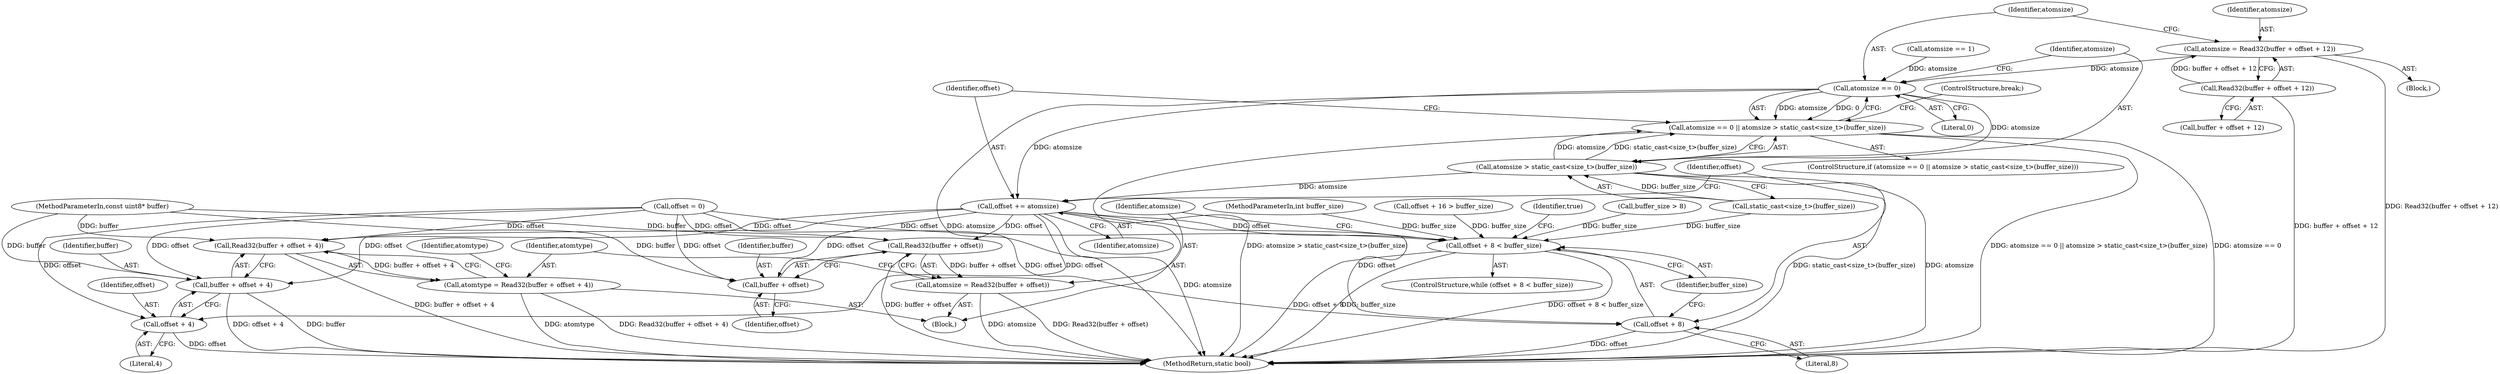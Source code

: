 digraph "0_Chrome_b2006ac87cec58363090e7d5e10d5d9e3bbda9f9@integer" {
"1000166" [label="(Call,atomsize = Read32(buffer + offset + 12))"];
"1000168" [label="(Call,Read32(buffer + offset + 12))"];
"1000176" [label="(Call,atomsize == 0)"];
"1000175" [label="(Call,atomsize == 0 || atomsize > static_cast<size_t>(buffer_size))"];
"1000179" [label="(Call,atomsize > static_cast<size_t>(buffer_size))"];
"1000185" [label="(Call,offset += atomsize)"];
"1000115" [label="(Call,offset + 8 < buffer_size)"];
"1000116" [label="(Call,offset + 8)"];
"1000124" [label="(Call,Read32(buffer + offset))"];
"1000122" [label="(Call,atomsize = Read32(buffer + offset))"];
"1000125" [label="(Call,buffer + offset)"];
"1000131" [label="(Call,Read32(buffer + offset + 4))"];
"1000129" [label="(Call,atomtype = Read32(buffer + offset + 4))"];
"1000132" [label="(Call,buffer + offset + 4)"];
"1000134" [label="(Call,offset + 4)"];
"1000185" [label="(Call,offset += atomsize)"];
"1000166" [label="(Call,atomsize = Read32(buffer + offset + 12))"];
"1000119" [label="(Identifier,buffer_size)"];
"1000135" [label="(Identifier,offset)"];
"1000104" [label="(MethodParameterIn,int buffer_size)"];
"1000138" [label="(Identifier,atomtype)"];
"1000150" [label="(Call,offset + 16 > buffer_size)"];
"1000103" [label="(MethodParameterIn,const uint8* buffer)"];
"1000129" [label="(Call,atomtype = Read32(buffer + offset + 4))"];
"1000116" [label="(Call,offset + 8)"];
"1000111" [label="(Call,offset = 0)"];
"1000187" [label="(Identifier,atomsize)"];
"1000115" [label="(Call,offset + 8 < buffer_size)"];
"1000175" [label="(Call,atomsize == 0 || atomsize > static_cast<size_t>(buffer_size))"];
"1000127" [label="(Identifier,offset)"];
"1000132" [label="(Call,buffer + offset + 4)"];
"1000122" [label="(Call,atomsize = Read32(buffer + offset))"];
"1000177" [label="(Identifier,atomsize)"];
"1000176" [label="(Call,atomsize == 0)"];
"1000130" [label="(Identifier,atomtype)"];
"1000169" [label="(Call,buffer + offset + 12)"];
"1000179" [label="(Call,atomsize > static_cast<size_t>(buffer_size))"];
"1000189" [label="(Identifier,true)"];
"1000148" [label="(Block,)"];
"1000136" [label="(Literal,4)"];
"1000107" [label="(Call,buffer_size > 8)"];
"1000125" [label="(Call,buffer + offset)"];
"1000168" [label="(Call,Read32(buffer + offset + 12))"];
"1000181" [label="(Call,static_cast<size_t>(buffer_size))"];
"1000167" [label="(Identifier,atomsize)"];
"1000134" [label="(Call,offset + 4)"];
"1000131" [label="(Call,Read32(buffer + offset + 4))"];
"1000174" [label="(ControlStructure,if (atomsize == 0 || atomsize > static_cast<size_t>(buffer_size)))"];
"1000133" [label="(Identifier,buffer)"];
"1000184" [label="(ControlStructure,break;)"];
"1000190" [label="(MethodReturn,static bool)"];
"1000178" [label="(Literal,0)"];
"1000186" [label="(Identifier,offset)"];
"1000114" [label="(ControlStructure,while (offset + 8 < buffer_size))"];
"1000145" [label="(Call,atomsize == 1)"];
"1000180" [label="(Identifier,atomsize)"];
"1000126" [label="(Identifier,buffer)"];
"1000120" [label="(Block,)"];
"1000118" [label="(Literal,8)"];
"1000123" [label="(Identifier,atomsize)"];
"1000124" [label="(Call,Read32(buffer + offset))"];
"1000117" [label="(Identifier,offset)"];
"1000166" -> "1000148"  [label="AST: "];
"1000166" -> "1000168"  [label="CFG: "];
"1000167" -> "1000166"  [label="AST: "];
"1000168" -> "1000166"  [label="AST: "];
"1000177" -> "1000166"  [label="CFG: "];
"1000166" -> "1000190"  [label="DDG: Read32(buffer + offset + 12)"];
"1000168" -> "1000166"  [label="DDG: buffer + offset + 12"];
"1000166" -> "1000176"  [label="DDG: atomsize"];
"1000168" -> "1000169"  [label="CFG: "];
"1000169" -> "1000168"  [label="AST: "];
"1000168" -> "1000190"  [label="DDG: buffer + offset + 12"];
"1000176" -> "1000175"  [label="AST: "];
"1000176" -> "1000178"  [label="CFG: "];
"1000177" -> "1000176"  [label="AST: "];
"1000178" -> "1000176"  [label="AST: "];
"1000180" -> "1000176"  [label="CFG: "];
"1000175" -> "1000176"  [label="CFG: "];
"1000176" -> "1000190"  [label="DDG: atomsize"];
"1000176" -> "1000175"  [label="DDG: atomsize"];
"1000176" -> "1000175"  [label="DDG: 0"];
"1000145" -> "1000176"  [label="DDG: atomsize"];
"1000176" -> "1000179"  [label="DDG: atomsize"];
"1000176" -> "1000185"  [label="DDG: atomsize"];
"1000175" -> "1000174"  [label="AST: "];
"1000175" -> "1000179"  [label="CFG: "];
"1000179" -> "1000175"  [label="AST: "];
"1000184" -> "1000175"  [label="CFG: "];
"1000186" -> "1000175"  [label="CFG: "];
"1000175" -> "1000190"  [label="DDG: atomsize == 0"];
"1000175" -> "1000190"  [label="DDG: atomsize > static_cast<size_t>(buffer_size)"];
"1000175" -> "1000190"  [label="DDG: atomsize == 0 || atomsize > static_cast<size_t>(buffer_size)"];
"1000179" -> "1000175"  [label="DDG: atomsize"];
"1000179" -> "1000175"  [label="DDG: static_cast<size_t>(buffer_size)"];
"1000179" -> "1000181"  [label="CFG: "];
"1000180" -> "1000179"  [label="AST: "];
"1000181" -> "1000179"  [label="AST: "];
"1000179" -> "1000190"  [label="DDG: static_cast<size_t>(buffer_size)"];
"1000179" -> "1000190"  [label="DDG: atomsize"];
"1000181" -> "1000179"  [label="DDG: buffer_size"];
"1000179" -> "1000185"  [label="DDG: atomsize"];
"1000185" -> "1000120"  [label="AST: "];
"1000185" -> "1000187"  [label="CFG: "];
"1000186" -> "1000185"  [label="AST: "];
"1000187" -> "1000185"  [label="AST: "];
"1000117" -> "1000185"  [label="CFG: "];
"1000185" -> "1000190"  [label="DDG: atomsize"];
"1000185" -> "1000115"  [label="DDG: offset"];
"1000185" -> "1000116"  [label="DDG: offset"];
"1000185" -> "1000124"  [label="DDG: offset"];
"1000185" -> "1000125"  [label="DDG: offset"];
"1000185" -> "1000131"  [label="DDG: offset"];
"1000185" -> "1000132"  [label="DDG: offset"];
"1000185" -> "1000134"  [label="DDG: offset"];
"1000115" -> "1000114"  [label="AST: "];
"1000115" -> "1000119"  [label="CFG: "];
"1000116" -> "1000115"  [label="AST: "];
"1000119" -> "1000115"  [label="AST: "];
"1000123" -> "1000115"  [label="CFG: "];
"1000189" -> "1000115"  [label="CFG: "];
"1000115" -> "1000190"  [label="DDG: buffer_size"];
"1000115" -> "1000190"  [label="DDG: offset + 8 < buffer_size"];
"1000115" -> "1000190"  [label="DDG: offset + 8"];
"1000111" -> "1000115"  [label="DDG: offset"];
"1000107" -> "1000115"  [label="DDG: buffer_size"];
"1000150" -> "1000115"  [label="DDG: buffer_size"];
"1000181" -> "1000115"  [label="DDG: buffer_size"];
"1000104" -> "1000115"  [label="DDG: buffer_size"];
"1000116" -> "1000118"  [label="CFG: "];
"1000117" -> "1000116"  [label="AST: "];
"1000118" -> "1000116"  [label="AST: "];
"1000119" -> "1000116"  [label="CFG: "];
"1000116" -> "1000190"  [label="DDG: offset"];
"1000111" -> "1000116"  [label="DDG: offset"];
"1000124" -> "1000122"  [label="AST: "];
"1000124" -> "1000125"  [label="CFG: "];
"1000125" -> "1000124"  [label="AST: "];
"1000122" -> "1000124"  [label="CFG: "];
"1000124" -> "1000190"  [label="DDG: buffer + offset"];
"1000124" -> "1000122"  [label="DDG: buffer + offset"];
"1000103" -> "1000124"  [label="DDG: buffer"];
"1000111" -> "1000124"  [label="DDG: offset"];
"1000122" -> "1000120"  [label="AST: "];
"1000123" -> "1000122"  [label="AST: "];
"1000130" -> "1000122"  [label="CFG: "];
"1000122" -> "1000190"  [label="DDG: atomsize"];
"1000122" -> "1000190"  [label="DDG: Read32(buffer + offset)"];
"1000125" -> "1000127"  [label="CFG: "];
"1000126" -> "1000125"  [label="AST: "];
"1000127" -> "1000125"  [label="AST: "];
"1000103" -> "1000125"  [label="DDG: buffer"];
"1000111" -> "1000125"  [label="DDG: offset"];
"1000131" -> "1000129"  [label="AST: "];
"1000131" -> "1000132"  [label="CFG: "];
"1000132" -> "1000131"  [label="AST: "];
"1000129" -> "1000131"  [label="CFG: "];
"1000131" -> "1000190"  [label="DDG: buffer + offset + 4"];
"1000131" -> "1000129"  [label="DDG: buffer + offset + 4"];
"1000103" -> "1000131"  [label="DDG: buffer"];
"1000111" -> "1000131"  [label="DDG: offset"];
"1000129" -> "1000120"  [label="AST: "];
"1000130" -> "1000129"  [label="AST: "];
"1000138" -> "1000129"  [label="CFG: "];
"1000129" -> "1000190"  [label="DDG: atomtype"];
"1000129" -> "1000190"  [label="DDG: Read32(buffer + offset + 4)"];
"1000132" -> "1000134"  [label="CFG: "];
"1000133" -> "1000132"  [label="AST: "];
"1000134" -> "1000132"  [label="AST: "];
"1000132" -> "1000190"  [label="DDG: buffer"];
"1000132" -> "1000190"  [label="DDG: offset + 4"];
"1000103" -> "1000132"  [label="DDG: buffer"];
"1000111" -> "1000132"  [label="DDG: offset"];
"1000134" -> "1000136"  [label="CFG: "];
"1000135" -> "1000134"  [label="AST: "];
"1000136" -> "1000134"  [label="AST: "];
"1000134" -> "1000190"  [label="DDG: offset"];
"1000111" -> "1000134"  [label="DDG: offset"];
}
